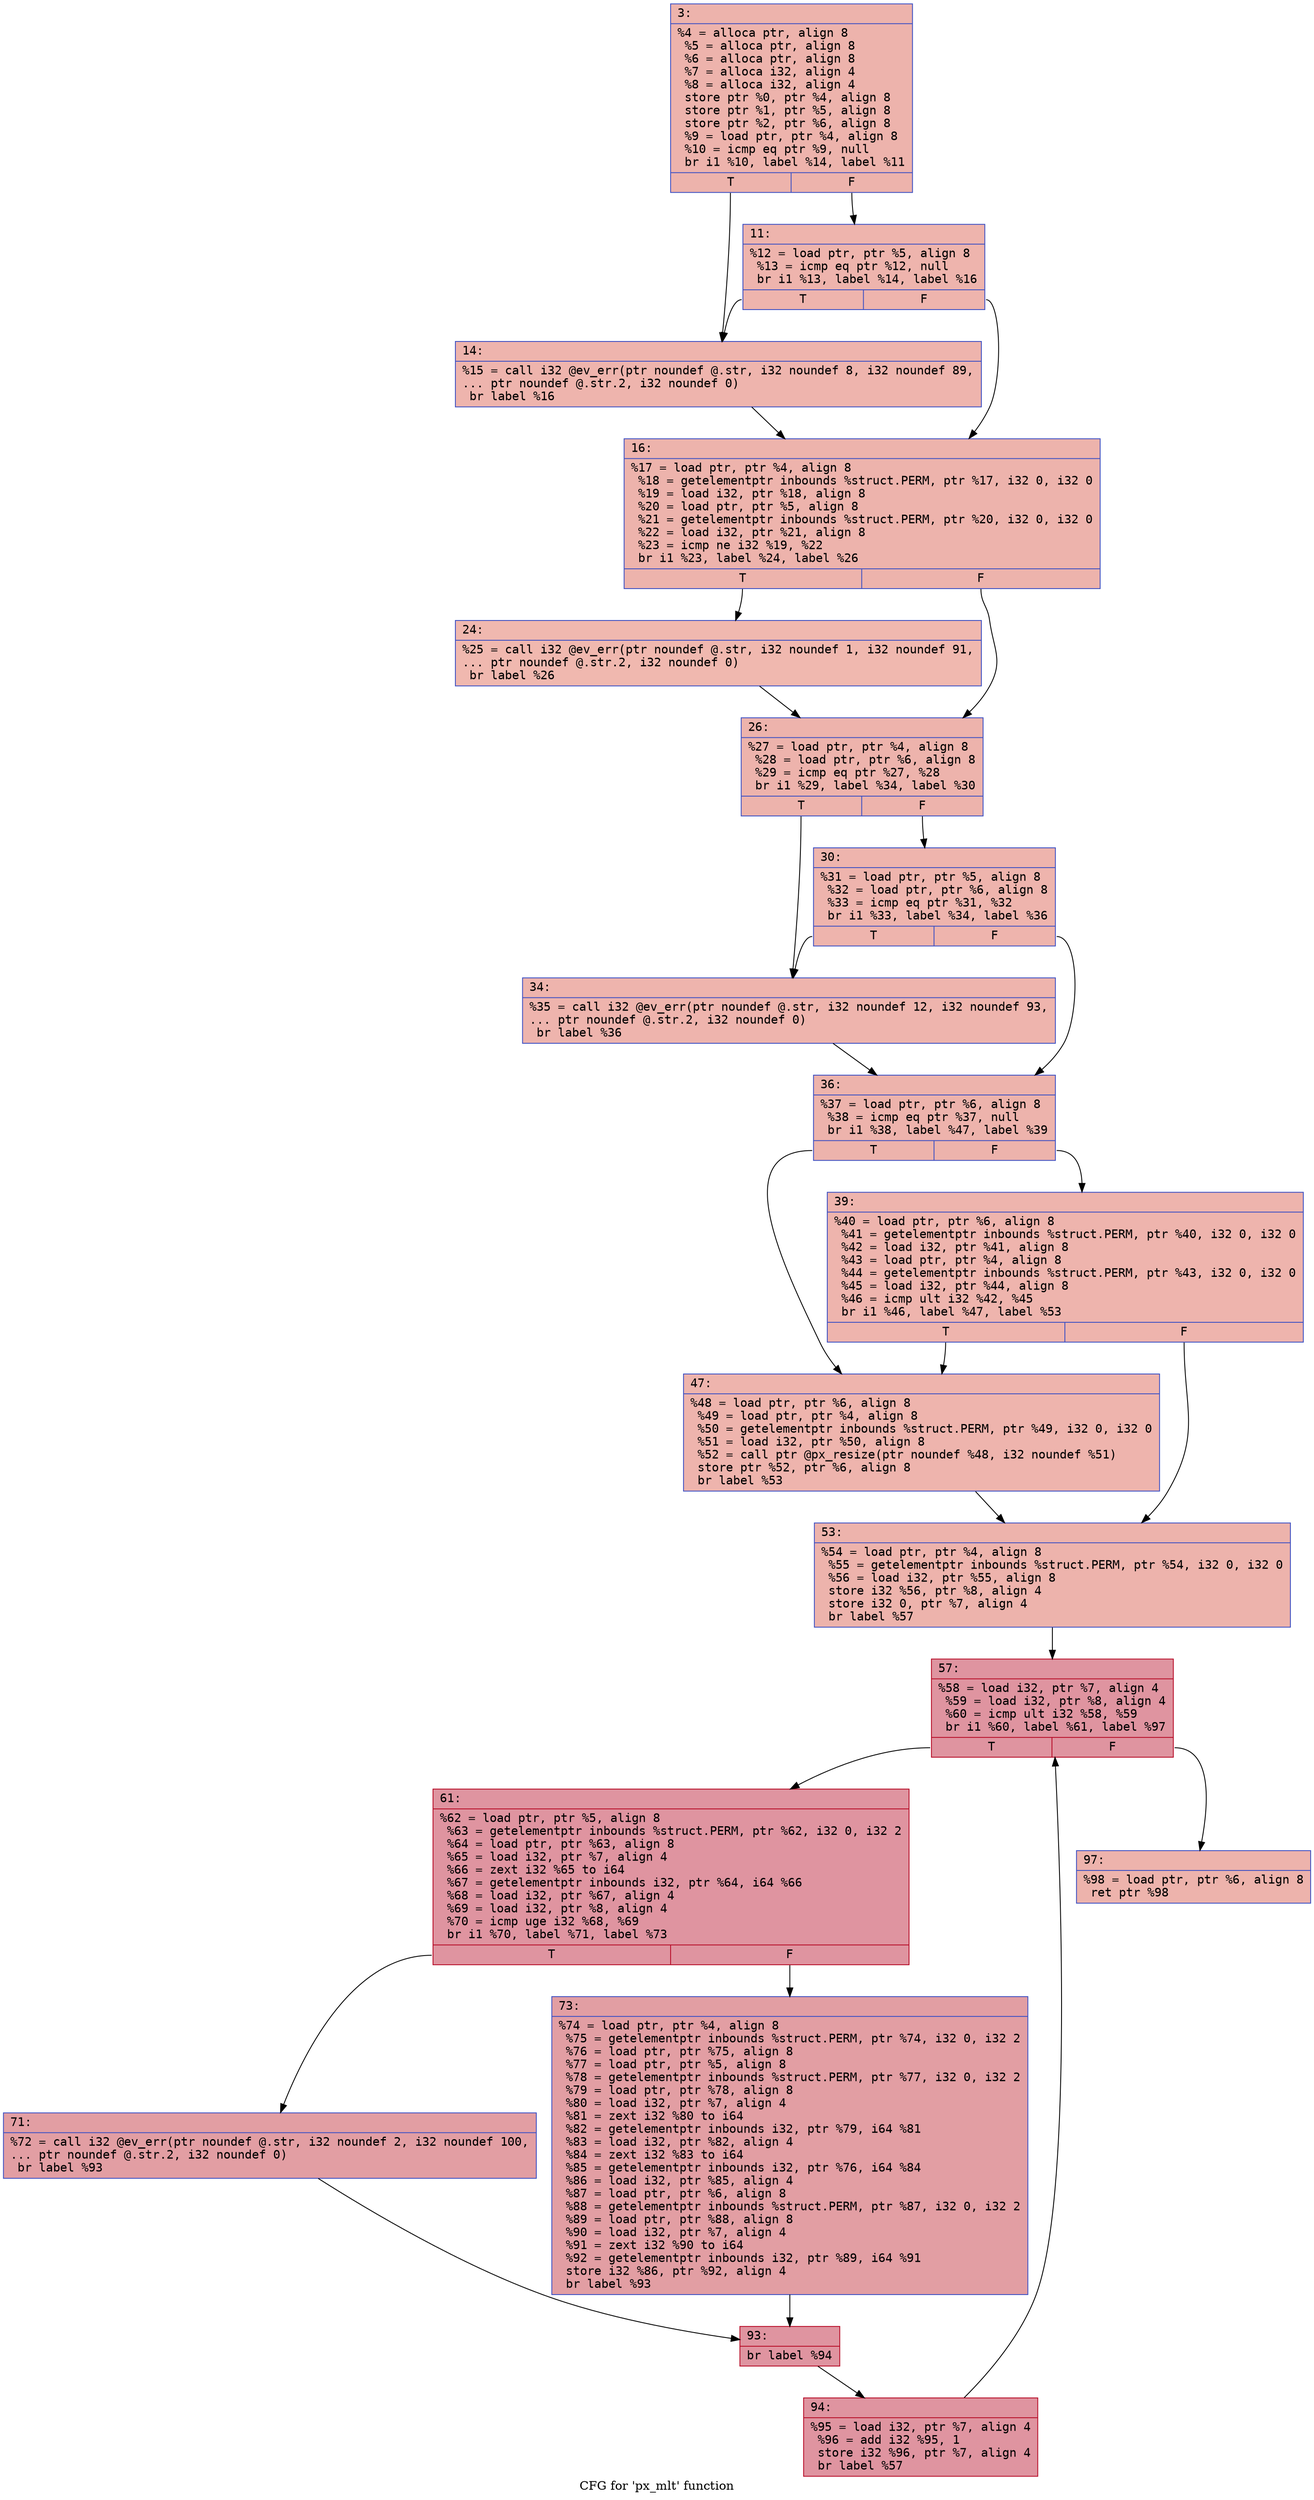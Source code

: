 digraph "CFG for 'px_mlt' function" {
	label="CFG for 'px_mlt' function";

	Node0x6000018ce5d0 [shape=record,color="#3d50c3ff", style=filled, fillcolor="#d6524470" fontname="Courier",label="{3:\l|  %4 = alloca ptr, align 8\l  %5 = alloca ptr, align 8\l  %6 = alloca ptr, align 8\l  %7 = alloca i32, align 4\l  %8 = alloca i32, align 4\l  store ptr %0, ptr %4, align 8\l  store ptr %1, ptr %5, align 8\l  store ptr %2, ptr %6, align 8\l  %9 = load ptr, ptr %4, align 8\l  %10 = icmp eq ptr %9, null\l  br i1 %10, label %14, label %11\l|{<s0>T|<s1>F}}"];
	Node0x6000018ce5d0:s0 -> Node0x6000018ce670[tooltip="3 -> 14\nProbability 37.50%" ];
	Node0x6000018ce5d0:s1 -> Node0x6000018ce620[tooltip="3 -> 11\nProbability 62.50%" ];
	Node0x6000018ce620 [shape=record,color="#3d50c3ff", style=filled, fillcolor="#d8564670" fontname="Courier",label="{11:\l|  %12 = load ptr, ptr %5, align 8\l  %13 = icmp eq ptr %12, null\l  br i1 %13, label %14, label %16\l|{<s0>T|<s1>F}}"];
	Node0x6000018ce620:s0 -> Node0x6000018ce670[tooltip="11 -> 14\nProbability 37.50%" ];
	Node0x6000018ce620:s1 -> Node0x6000018ce6c0[tooltip="11 -> 16\nProbability 62.50%" ];
	Node0x6000018ce670 [shape=record,color="#3d50c3ff", style=filled, fillcolor="#d8564670" fontname="Courier",label="{14:\l|  %15 = call i32 @ev_err(ptr noundef @.str, i32 noundef 8, i32 noundef 89,\l... ptr noundef @.str.2, i32 noundef 0)\l  br label %16\l}"];
	Node0x6000018ce670 -> Node0x6000018ce6c0[tooltip="14 -> 16\nProbability 100.00%" ];
	Node0x6000018ce6c0 [shape=record,color="#3d50c3ff", style=filled, fillcolor="#d6524470" fontname="Courier",label="{16:\l|  %17 = load ptr, ptr %4, align 8\l  %18 = getelementptr inbounds %struct.PERM, ptr %17, i32 0, i32 0\l  %19 = load i32, ptr %18, align 8\l  %20 = load ptr, ptr %5, align 8\l  %21 = getelementptr inbounds %struct.PERM, ptr %20, i32 0, i32 0\l  %22 = load i32, ptr %21, align 8\l  %23 = icmp ne i32 %19, %22\l  br i1 %23, label %24, label %26\l|{<s0>T|<s1>F}}"];
	Node0x6000018ce6c0:s0 -> Node0x6000018ce710[tooltip="16 -> 24\nProbability 50.00%" ];
	Node0x6000018ce6c0:s1 -> Node0x6000018ce760[tooltip="16 -> 26\nProbability 50.00%" ];
	Node0x6000018ce710 [shape=record,color="#3d50c3ff", style=filled, fillcolor="#dc5d4a70" fontname="Courier",label="{24:\l|  %25 = call i32 @ev_err(ptr noundef @.str, i32 noundef 1, i32 noundef 91,\l... ptr noundef @.str.2, i32 noundef 0)\l  br label %26\l}"];
	Node0x6000018ce710 -> Node0x6000018ce760[tooltip="24 -> 26\nProbability 100.00%" ];
	Node0x6000018ce760 [shape=record,color="#3d50c3ff", style=filled, fillcolor="#d6524470" fontname="Courier",label="{26:\l|  %27 = load ptr, ptr %4, align 8\l  %28 = load ptr, ptr %6, align 8\l  %29 = icmp eq ptr %27, %28\l  br i1 %29, label %34, label %30\l|{<s0>T|<s1>F}}"];
	Node0x6000018ce760:s0 -> Node0x6000018ce800[tooltip="26 -> 34\nProbability 37.50%" ];
	Node0x6000018ce760:s1 -> Node0x6000018ce7b0[tooltip="26 -> 30\nProbability 62.50%" ];
	Node0x6000018ce7b0 [shape=record,color="#3d50c3ff", style=filled, fillcolor="#d8564670" fontname="Courier",label="{30:\l|  %31 = load ptr, ptr %5, align 8\l  %32 = load ptr, ptr %6, align 8\l  %33 = icmp eq ptr %31, %32\l  br i1 %33, label %34, label %36\l|{<s0>T|<s1>F}}"];
	Node0x6000018ce7b0:s0 -> Node0x6000018ce800[tooltip="30 -> 34\nProbability 37.50%" ];
	Node0x6000018ce7b0:s1 -> Node0x6000018ce850[tooltip="30 -> 36\nProbability 62.50%" ];
	Node0x6000018ce800 [shape=record,color="#3d50c3ff", style=filled, fillcolor="#d8564670" fontname="Courier",label="{34:\l|  %35 = call i32 @ev_err(ptr noundef @.str, i32 noundef 12, i32 noundef 93,\l... ptr noundef @.str.2, i32 noundef 0)\l  br label %36\l}"];
	Node0x6000018ce800 -> Node0x6000018ce850[tooltip="34 -> 36\nProbability 100.00%" ];
	Node0x6000018ce850 [shape=record,color="#3d50c3ff", style=filled, fillcolor="#d6524470" fontname="Courier",label="{36:\l|  %37 = load ptr, ptr %6, align 8\l  %38 = icmp eq ptr %37, null\l  br i1 %38, label %47, label %39\l|{<s0>T|<s1>F}}"];
	Node0x6000018ce850:s0 -> Node0x6000018ce8f0[tooltip="36 -> 47\nProbability 37.50%" ];
	Node0x6000018ce850:s1 -> Node0x6000018ce8a0[tooltip="36 -> 39\nProbability 62.50%" ];
	Node0x6000018ce8a0 [shape=record,color="#3d50c3ff", style=filled, fillcolor="#d8564670" fontname="Courier",label="{39:\l|  %40 = load ptr, ptr %6, align 8\l  %41 = getelementptr inbounds %struct.PERM, ptr %40, i32 0, i32 0\l  %42 = load i32, ptr %41, align 8\l  %43 = load ptr, ptr %4, align 8\l  %44 = getelementptr inbounds %struct.PERM, ptr %43, i32 0, i32 0\l  %45 = load i32, ptr %44, align 8\l  %46 = icmp ult i32 %42, %45\l  br i1 %46, label %47, label %53\l|{<s0>T|<s1>F}}"];
	Node0x6000018ce8a0:s0 -> Node0x6000018ce8f0[tooltip="39 -> 47\nProbability 50.00%" ];
	Node0x6000018ce8a0:s1 -> Node0x6000018ce940[tooltip="39 -> 53\nProbability 50.00%" ];
	Node0x6000018ce8f0 [shape=record,color="#3d50c3ff", style=filled, fillcolor="#d8564670" fontname="Courier",label="{47:\l|  %48 = load ptr, ptr %6, align 8\l  %49 = load ptr, ptr %4, align 8\l  %50 = getelementptr inbounds %struct.PERM, ptr %49, i32 0, i32 0\l  %51 = load i32, ptr %50, align 8\l  %52 = call ptr @px_resize(ptr noundef %48, i32 noundef %51)\l  store ptr %52, ptr %6, align 8\l  br label %53\l}"];
	Node0x6000018ce8f0 -> Node0x6000018ce940[tooltip="47 -> 53\nProbability 100.00%" ];
	Node0x6000018ce940 [shape=record,color="#3d50c3ff", style=filled, fillcolor="#d6524470" fontname="Courier",label="{53:\l|  %54 = load ptr, ptr %4, align 8\l  %55 = getelementptr inbounds %struct.PERM, ptr %54, i32 0, i32 0\l  %56 = load i32, ptr %55, align 8\l  store i32 %56, ptr %8, align 4\l  store i32 0, ptr %7, align 4\l  br label %57\l}"];
	Node0x6000018ce940 -> Node0x6000018ce990[tooltip="53 -> 57\nProbability 100.00%" ];
	Node0x6000018ce990 [shape=record,color="#b70d28ff", style=filled, fillcolor="#b70d2870" fontname="Courier",label="{57:\l|  %58 = load i32, ptr %7, align 4\l  %59 = load i32, ptr %8, align 4\l  %60 = icmp ult i32 %58, %59\l  br i1 %60, label %61, label %97\l|{<s0>T|<s1>F}}"];
	Node0x6000018ce990:s0 -> Node0x6000018ce9e0[tooltip="57 -> 61\nProbability 96.88%" ];
	Node0x6000018ce990:s1 -> Node0x6000018ceb70[tooltip="57 -> 97\nProbability 3.12%" ];
	Node0x6000018ce9e0 [shape=record,color="#b70d28ff", style=filled, fillcolor="#b70d2870" fontname="Courier",label="{61:\l|  %62 = load ptr, ptr %5, align 8\l  %63 = getelementptr inbounds %struct.PERM, ptr %62, i32 0, i32 2\l  %64 = load ptr, ptr %63, align 8\l  %65 = load i32, ptr %7, align 4\l  %66 = zext i32 %65 to i64\l  %67 = getelementptr inbounds i32, ptr %64, i64 %66\l  %68 = load i32, ptr %67, align 4\l  %69 = load i32, ptr %8, align 4\l  %70 = icmp uge i32 %68, %69\l  br i1 %70, label %71, label %73\l|{<s0>T|<s1>F}}"];
	Node0x6000018ce9e0:s0 -> Node0x6000018cea30[tooltip="61 -> 71\nProbability 50.00%" ];
	Node0x6000018ce9e0:s1 -> Node0x6000018cea80[tooltip="61 -> 73\nProbability 50.00%" ];
	Node0x6000018cea30 [shape=record,color="#3d50c3ff", style=filled, fillcolor="#be242e70" fontname="Courier",label="{71:\l|  %72 = call i32 @ev_err(ptr noundef @.str, i32 noundef 2, i32 noundef 100,\l... ptr noundef @.str.2, i32 noundef 0)\l  br label %93\l}"];
	Node0x6000018cea30 -> Node0x6000018cead0[tooltip="71 -> 93\nProbability 100.00%" ];
	Node0x6000018cea80 [shape=record,color="#3d50c3ff", style=filled, fillcolor="#be242e70" fontname="Courier",label="{73:\l|  %74 = load ptr, ptr %4, align 8\l  %75 = getelementptr inbounds %struct.PERM, ptr %74, i32 0, i32 2\l  %76 = load ptr, ptr %75, align 8\l  %77 = load ptr, ptr %5, align 8\l  %78 = getelementptr inbounds %struct.PERM, ptr %77, i32 0, i32 2\l  %79 = load ptr, ptr %78, align 8\l  %80 = load i32, ptr %7, align 4\l  %81 = zext i32 %80 to i64\l  %82 = getelementptr inbounds i32, ptr %79, i64 %81\l  %83 = load i32, ptr %82, align 4\l  %84 = zext i32 %83 to i64\l  %85 = getelementptr inbounds i32, ptr %76, i64 %84\l  %86 = load i32, ptr %85, align 4\l  %87 = load ptr, ptr %6, align 8\l  %88 = getelementptr inbounds %struct.PERM, ptr %87, i32 0, i32 2\l  %89 = load ptr, ptr %88, align 8\l  %90 = load i32, ptr %7, align 4\l  %91 = zext i32 %90 to i64\l  %92 = getelementptr inbounds i32, ptr %89, i64 %91\l  store i32 %86, ptr %92, align 4\l  br label %93\l}"];
	Node0x6000018cea80 -> Node0x6000018cead0[tooltip="73 -> 93\nProbability 100.00%" ];
	Node0x6000018cead0 [shape=record,color="#b70d28ff", style=filled, fillcolor="#b70d2870" fontname="Courier",label="{93:\l|  br label %94\l}"];
	Node0x6000018cead0 -> Node0x6000018ceb20[tooltip="93 -> 94\nProbability 100.00%" ];
	Node0x6000018ceb20 [shape=record,color="#b70d28ff", style=filled, fillcolor="#b70d2870" fontname="Courier",label="{94:\l|  %95 = load i32, ptr %7, align 4\l  %96 = add i32 %95, 1\l  store i32 %96, ptr %7, align 4\l  br label %57\l}"];
	Node0x6000018ceb20 -> Node0x6000018ce990[tooltip="94 -> 57\nProbability 100.00%" ];
	Node0x6000018ceb70 [shape=record,color="#3d50c3ff", style=filled, fillcolor="#d6524470" fontname="Courier",label="{97:\l|  %98 = load ptr, ptr %6, align 8\l  ret ptr %98\l}"];
}
